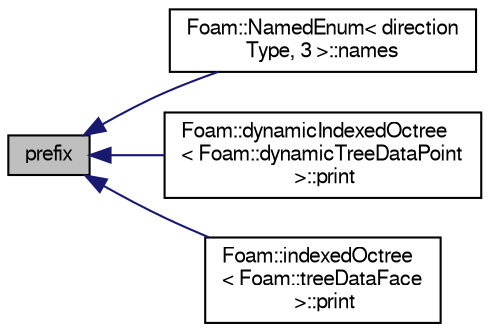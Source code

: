 digraph "prefix"
{
  bgcolor="transparent";
  edge [fontname="FreeSans",fontsize="10",labelfontname="FreeSans",labelfontsize="10"];
  node [fontname="FreeSans",fontsize="10",shape=record];
  rankdir="LR";
  Node3 [label="prefix",height=0.2,width=0.4,color="black", fillcolor="grey75", style="filled", fontcolor="black"];
  Node3 -> Node4 [dir="back",color="midnightblue",fontsize="10",style="solid",fontname="FreeSans"];
  Node4 [label="Foam::NamedEnum\< direction\lType, 3 \>::names",height=0.2,width=0.4,color="black",URL="$a25998.html#a7350da3a0edd92cd11e6c479c9967dc8"];
  Node3 -> Node5 [dir="back",color="midnightblue",fontsize="10",style="solid",fontname="FreeSans"];
  Node5 [label="Foam::dynamicIndexedOctree\l\< Foam::dynamicTreeDataPoint\l \>::print",height=0.2,width=0.4,color="black",URL="$a25610.html#a81fbb9bc9c192a1f28c352f8b9538568",tooltip="Print tree. Either print all indices (printContent = true) or. "];
  Node3 -> Node6 [dir="back",color="midnightblue",fontsize="10",style="solid",fontname="FreeSans"];
  Node6 [label="Foam::indexedOctree\l\< Foam::treeDataFace\l \>::print",height=0.2,width=0.4,color="black",URL="$a25026.html#a81fbb9bc9c192a1f28c352f8b9538568",tooltip="Print tree. Either print all indices (printContent = true) or. "];
}
